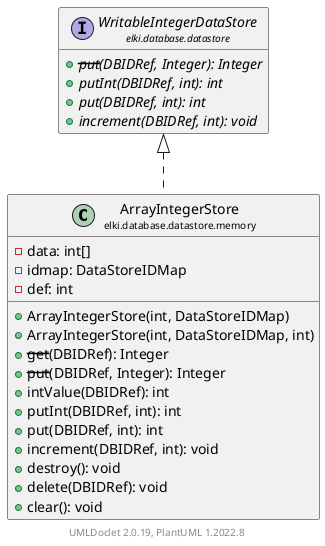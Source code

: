 @startuml
    remove .*\.(Instance|Par|Parameterizer|Factory)$
    set namespaceSeparator none
    hide empty fields
    hide empty methods

    class "<size:14>ArrayIntegerStore\n<size:10>elki.database.datastore.memory" as elki.database.datastore.memory.ArrayIntegerStore [[ArrayIntegerStore.html]] {
        -data: int[]
        -idmap: DataStoreIDMap
        -def: int
        +ArrayIntegerStore(int, DataStoreIDMap)
        +ArrayIntegerStore(int, DataStoreIDMap, int)
        +--get--(DBIDRef): Integer
        +--put--(DBIDRef, Integer): Integer
        +intValue(DBIDRef): int
        +putInt(DBIDRef, int): int
        +put(DBIDRef, int): int
        +increment(DBIDRef, int): void
        +destroy(): void
        +delete(DBIDRef): void
        +clear(): void
    }

    interface "<size:14>WritableIntegerDataStore\n<size:10>elki.database.datastore" as elki.database.datastore.WritableIntegerDataStore [[../WritableIntegerDataStore.html]] {
        {abstract} +--put--(DBIDRef, Integer): Integer
        {abstract} +putInt(DBIDRef, int): int
        {abstract} +put(DBIDRef, int): int
        {abstract} +increment(DBIDRef, int): void
    }

    elki.database.datastore.WritableIntegerDataStore <|.. elki.database.datastore.memory.ArrayIntegerStore

    center footer UMLDoclet 2.0.19, PlantUML 1.2022.8
@enduml
